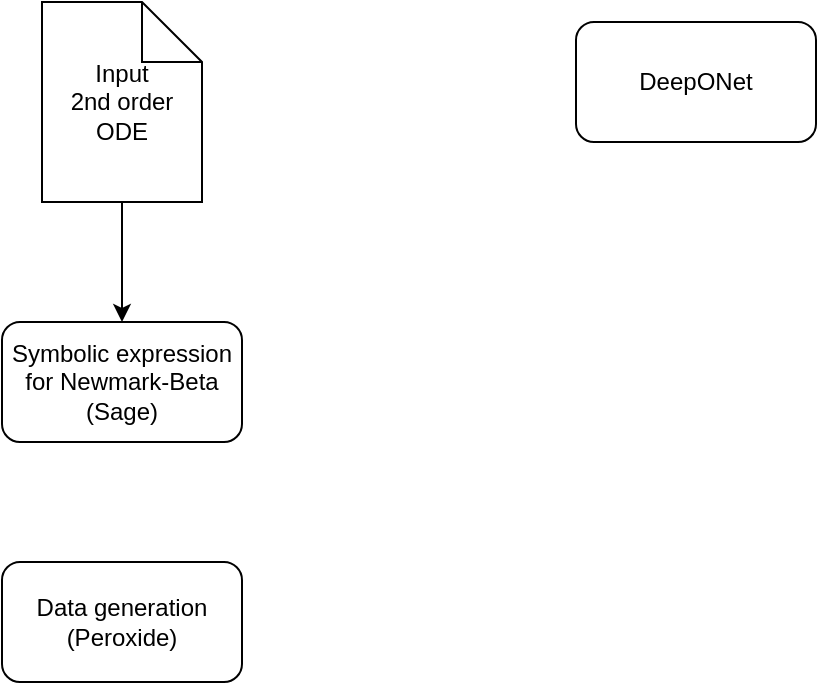 <mxGraphModel dx="1657" dy="955" grid="1" gridSize="10" guides="1" tooltips="1" connect="1" arrows="1" fold="1" page="1" pageScale="1" pageWidth="827" pageHeight="1169" background="#ffffff"><root><mxCell id="0"/><mxCell id="1" parent="0"/><mxCell id="2" value="&lt;div&gt;Data generation&lt;/div&gt;&lt;div&gt;(Peroxide)&lt;/div&gt;" style="rounded=1;whiteSpace=wrap;html=1;" vertex="1" parent="1"><mxGeometry x="353" y="330" width="120" height="60" as="geometry"/></mxCell><mxCell id="3" value="&lt;div&gt;DeepONet&lt;/div&gt;" style="rounded=1;whiteSpace=wrap;html=1;" vertex="1" parent="1"><mxGeometry x="640" y="60" width="120" height="60" as="geometry"/></mxCell><mxCell id="4" value="&lt;div&gt;Symbolic expression&lt;/div&gt;&lt;div&gt;for Newmark-Beta&lt;/div&gt;&lt;div&gt;(Sage)&lt;br&gt;&lt;/div&gt;" style="rounded=1;whiteSpace=wrap;html=1;" vertex="1" parent="1"><mxGeometry x="353" y="210" width="120" height="60" as="geometry"/></mxCell><mxCell id="8" style="edgeStyle=orthogonalEdgeStyle;rounded=0;html=1;exitX=0.5;exitY=1;entryX=0.5;entryY=0;jettySize=auto;orthogonalLoop=1;" edge="1" parent="1" source="5" target="4"><mxGeometry relative="1" as="geometry"/></mxCell><mxCell id="5" value="Input&lt;br&gt;2nd order&lt;br&gt;ODE" style="shape=note;whiteSpace=wrap;html=1;" vertex="1" parent="1"><mxGeometry x="373" y="50" width="80" height="100" as="geometry"/></mxCell></root></mxGraphModel>